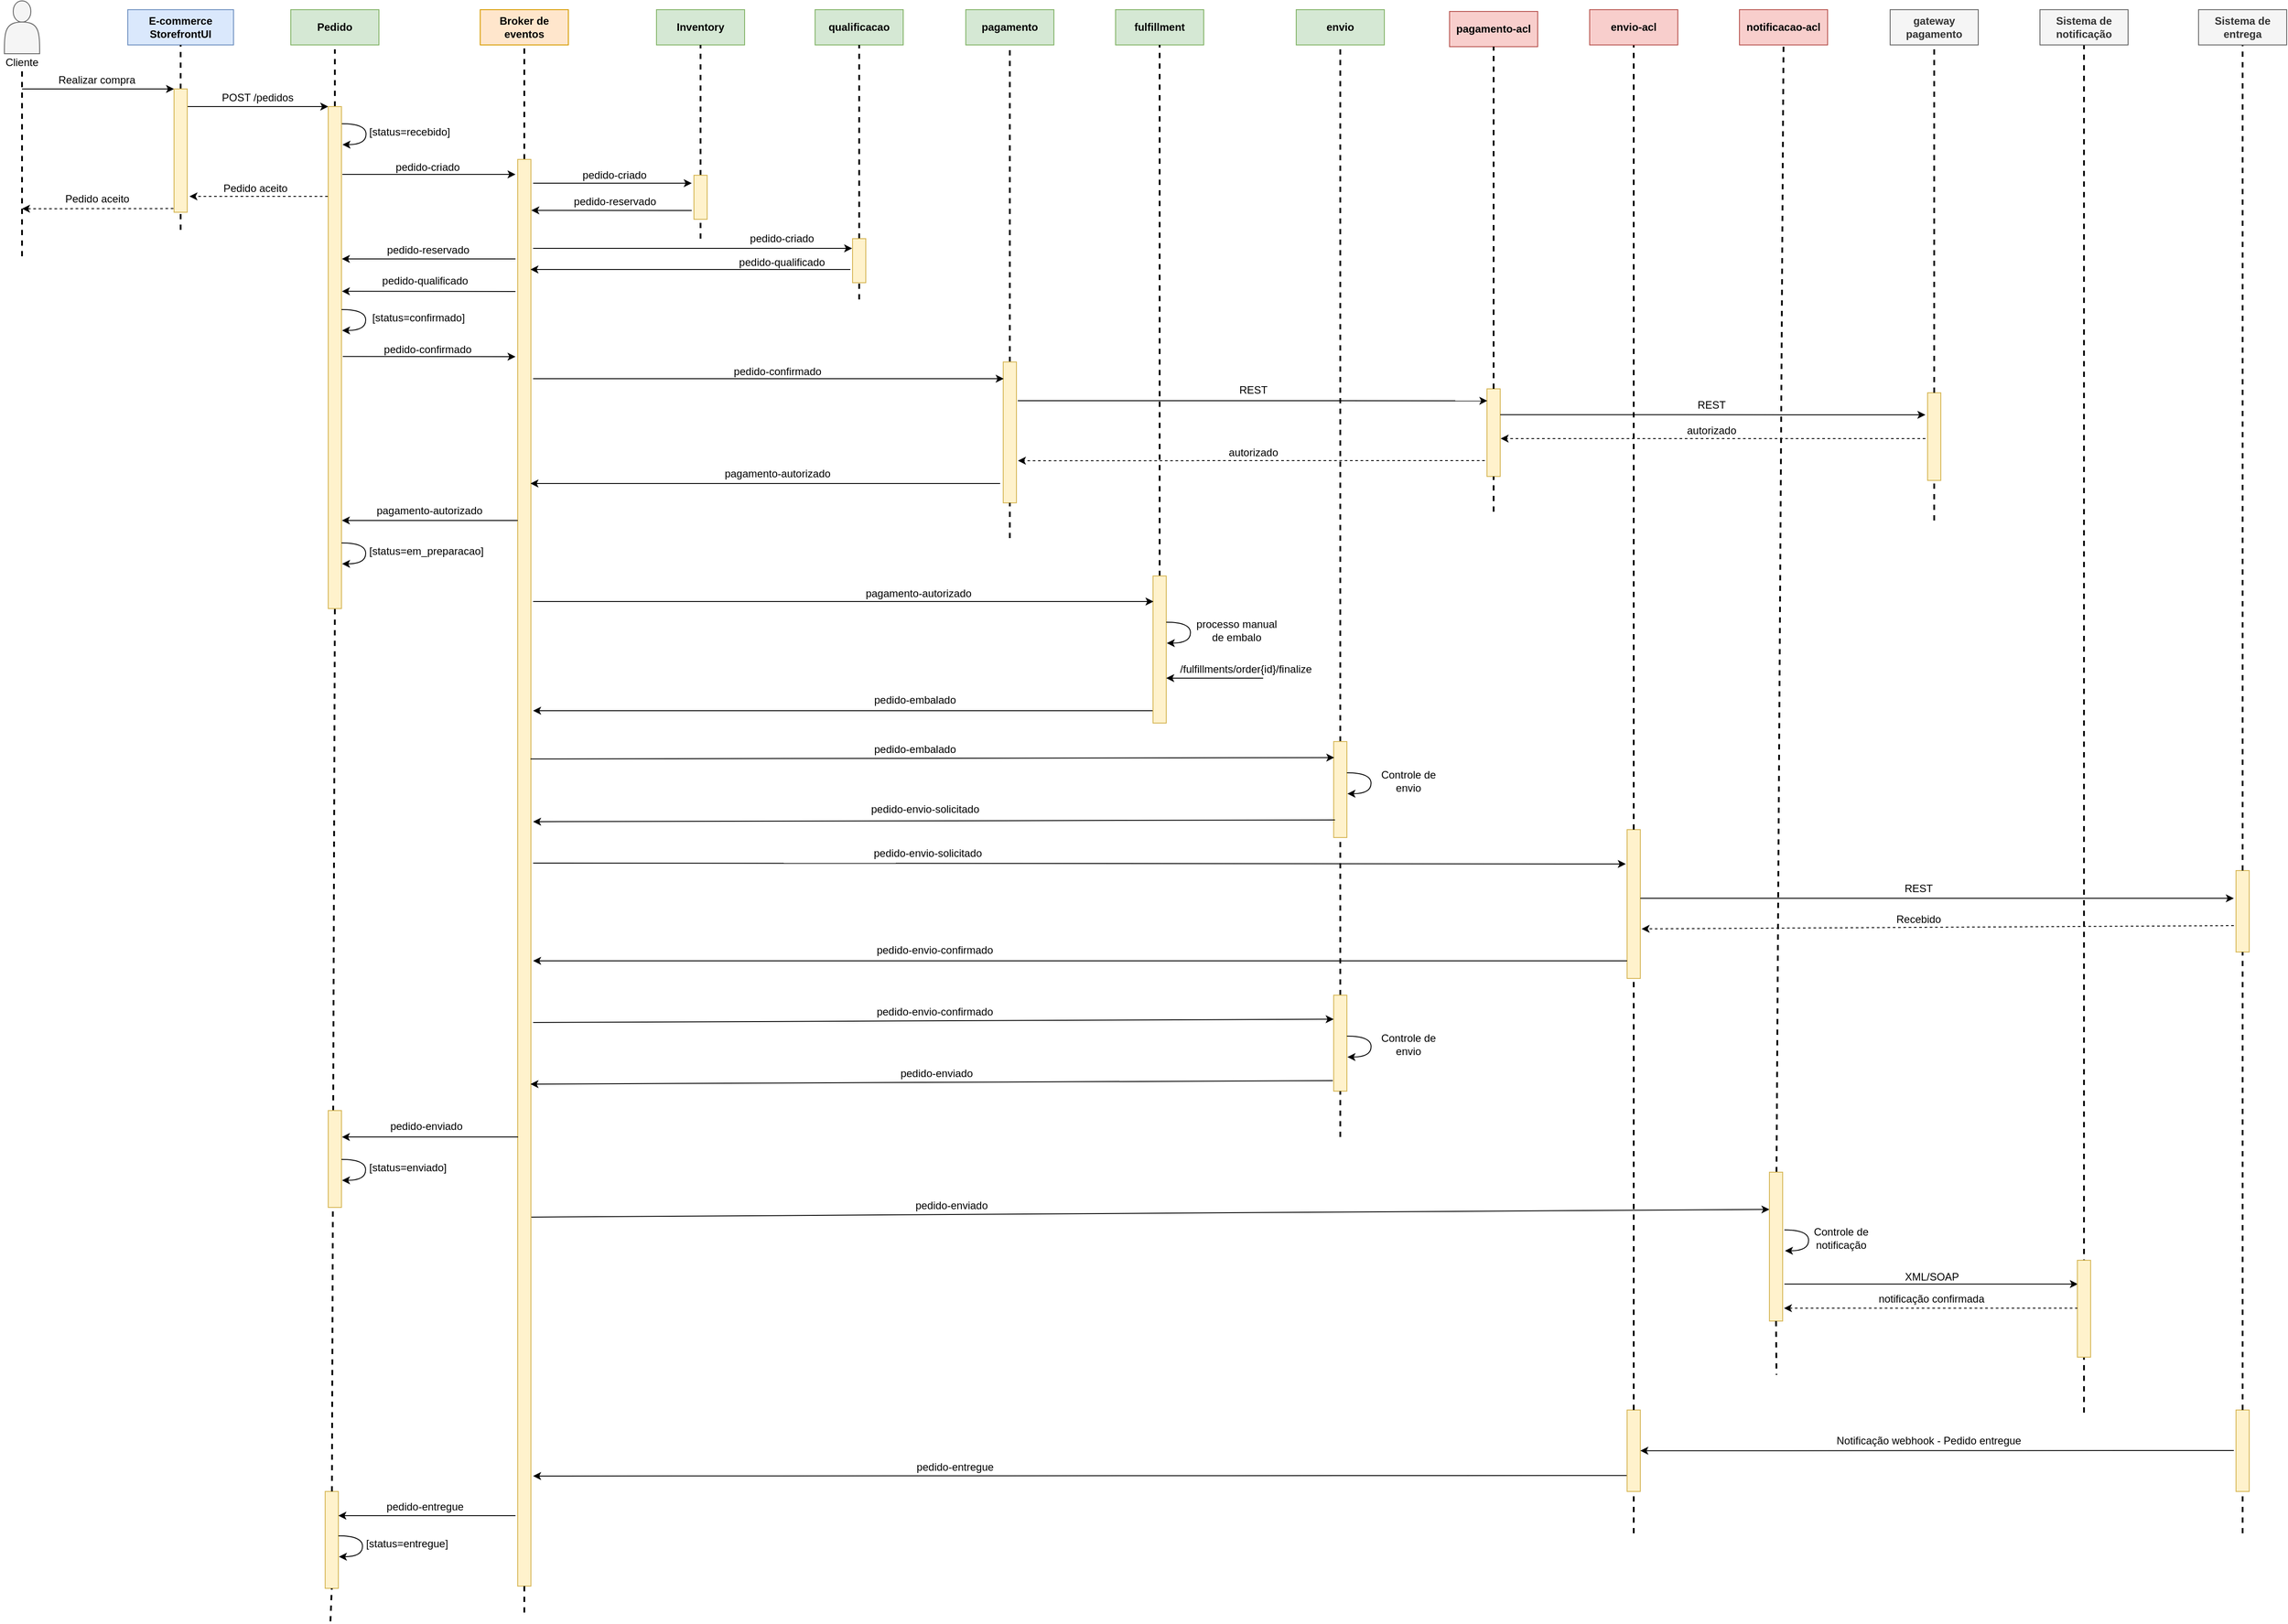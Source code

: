 <mxfile version="20.8.10" type="device"><diagram name="Página-1" id="JubvbWHoa14YFnH8RNsb"><mxGraphModel dx="1020" dy="504" grid="1" gridSize="10" guides="1" tooltips="1" connect="1" arrows="1" fold="1" page="1" pageScale="1" pageWidth="827" pageHeight="1169" math="0" shadow="0"><root><mxCell id="0"/><mxCell id="1" parent="0"/><mxCell id="LDtDY3FqWQYzymGLCy72-1" value="" style="rounded=0;whiteSpace=wrap;html=1;fillColor=#fff2cc;strokeColor=#d6b656;" vertex="1" parent="1"><mxGeometry x="2232.5" y="485" width="15" height="99.5" as="geometry"/></mxCell><mxCell id="LDtDY3FqWQYzymGLCy72-2" value="" style="rounded=0;whiteSpace=wrap;html=1;fillColor=#fff2cc;strokeColor=#d6b656;" vertex="1" parent="1"><mxGeometry x="414" y="1732.5" width="15" height="110" as="geometry"/></mxCell><mxCell id="LDtDY3FqWQYzymGLCy72-3" style="rounded=0;orthogonalLoop=1;jettySize=auto;html=1;exitX=0;exitY=0.75;exitDx=0;exitDy=0;" edge="1" parent="1"><mxGeometry relative="1" as="geometry"><mxPoint x="1891.5" y="1714.375" as="sourcePoint"/><mxPoint x="650" y="1715" as="targetPoint"/></mxGeometry></mxCell><mxCell id="LDtDY3FqWQYzymGLCy72-4" value="" style="rounded=0;whiteSpace=wrap;html=1;fillColor=#fff2cc;strokeColor=#d6b656;" vertex="1" parent="1"><mxGeometry x="1891.5" y="1640" width="15" height="92.5" as="geometry"/></mxCell><mxCell id="LDtDY3FqWQYzymGLCy72-5" value="" style="rounded=0;whiteSpace=wrap;html=1;fillColor=#fff2cc;strokeColor=#d6b656;" vertex="1" parent="1"><mxGeometry x="2582.5" y="1640" width="15" height="92.5" as="geometry"/></mxCell><mxCell id="LDtDY3FqWQYzymGLCy72-6" value="" style="rounded=0;whiteSpace=wrap;html=1;fillColor=#fff2cc;strokeColor=#d6b656;" vertex="1" parent="1"><mxGeometry x="2582.5" y="1027.5" width="15" height="92.5" as="geometry"/></mxCell><mxCell id="LDtDY3FqWQYzymGLCy72-7" value="" style="rounded=0;whiteSpace=wrap;html=1;fillColor=#fff2cc;strokeColor=#d6b656;" vertex="1" parent="1"><mxGeometry x="1891.5" y="981" width="15" height="169" as="geometry"/></mxCell><mxCell id="LDtDY3FqWQYzymGLCy72-8" value="" style="rounded=0;whiteSpace=wrap;html=1;fillColor=#fff2cc;strokeColor=#d6b656;" vertex="1" parent="1"><mxGeometry x="1732.5" y="480.5" width="15" height="99.5" as="geometry"/></mxCell><mxCell id="LDtDY3FqWQYzymGLCy72-9" value="&lt;b&gt;E-commerce &lt;br&gt;StorefrontUI&lt;/b&gt;" style="rounded=0;whiteSpace=wrap;html=1;fillColor=#dae8fc;strokeColor=#6c8ebf;" vertex="1" parent="1"><mxGeometry x="190" y="50" width="120" height="40" as="geometry"/></mxCell><mxCell id="LDtDY3FqWQYzymGLCy72-10" value="" style="shape=actor;whiteSpace=wrap;html=1;fillColor=#f5f5f5;strokeColor=#666666;fontColor=#333333;" vertex="1" parent="1"><mxGeometry x="50" y="40" width="40" height="60" as="geometry"/></mxCell><mxCell id="LDtDY3FqWQYzymGLCy72-11" value="" style="endArrow=none;dashed=1;html=1;strokeWidth=2;entryX=0.5;entryY=1;entryDx=0;entryDy=0;rounded=0;startArrow=none;" edge="1" parent="1" source="LDtDY3FqWQYzymGLCy72-88" target="LDtDY3FqWQYzymGLCy72-10"><mxGeometry width="50" height="50" relative="1" as="geometry"><mxPoint x="70" y="300" as="sourcePoint"/><mxPoint x="40" y="210" as="targetPoint"/></mxGeometry></mxCell><mxCell id="LDtDY3FqWQYzymGLCy72-12" value="" style="endArrow=none;dashed=1;html=1;strokeWidth=2;entryX=0.5;entryY=1;entryDx=0;entryDy=0;" edge="1" parent="1" source="LDtDY3FqWQYzymGLCy72-15" target="LDtDY3FqWQYzymGLCy72-9"><mxGeometry width="50" height="50" relative="1" as="geometry"><mxPoint x="249.5" y="370" as="sourcePoint"/><mxPoint x="249.5" y="100" as="targetPoint"/></mxGeometry></mxCell><mxCell id="LDtDY3FqWQYzymGLCy72-13" value="" style="endArrow=none;dashed=1;html=1;strokeWidth=2;entryX=0.5;entryY=1;entryDx=0;entryDy=0;entryPerimeter=0;" edge="1" parent="1" source="LDtDY3FqWQYzymGLCy72-19"><mxGeometry width="50" height="50" relative="1" as="geometry"><mxPoint x="425" y="370" as="sourcePoint"/><mxPoint x="425" y="95" as="targetPoint"/></mxGeometry></mxCell><mxCell id="LDtDY3FqWQYzymGLCy72-14" value="" style="endArrow=classic;html=1;entryX=0;entryY=0;entryDx=0;entryDy=0;" edge="1" parent="1" target="LDtDY3FqWQYzymGLCy72-15"><mxGeometry width="50" height="50" relative="1" as="geometry"><mxPoint x="70" y="140" as="sourcePoint"/><mxPoint x="250" y="140" as="targetPoint"/></mxGeometry></mxCell><mxCell id="LDtDY3FqWQYzymGLCy72-15" value="" style="rounded=0;whiteSpace=wrap;html=1;fillColor=#fff2cc;strokeColor=#d6b656;" vertex="1" parent="1"><mxGeometry x="242.5" y="140" width="15" height="140" as="geometry"/></mxCell><mxCell id="LDtDY3FqWQYzymGLCy72-16" value="" style="endArrow=none;dashed=1;html=1;strokeWidth=2;entryX=0.5;entryY=1;entryDx=0;entryDy=0;" edge="1" parent="1" target="LDtDY3FqWQYzymGLCy72-15"><mxGeometry width="50" height="50" relative="1" as="geometry"><mxPoint x="250" y="300" as="sourcePoint"/><mxPoint x="250" y="90" as="targetPoint"/></mxGeometry></mxCell><mxCell id="LDtDY3FqWQYzymGLCy72-17" value="POST /pedidos" style="text;html=1;strokeColor=none;fillColor=none;align=center;verticalAlign=middle;whiteSpace=wrap;rounded=0;" vertex="1" parent="1"><mxGeometry x="295" y="140" width="85" height="20" as="geometry"/></mxCell><mxCell id="LDtDY3FqWQYzymGLCy72-18" value="" style="endArrow=classic;html=1;entryX=0;entryY=0;entryDx=0;entryDy=0;" edge="1" parent="1" target="LDtDY3FqWQYzymGLCy72-19"><mxGeometry width="50" height="50" relative="1" as="geometry"><mxPoint x="258" y="160" as="sourcePoint"/><mxPoint x="400" y="160" as="targetPoint"/></mxGeometry></mxCell><mxCell id="LDtDY3FqWQYzymGLCy72-19" value="" style="rounded=0;whiteSpace=wrap;html=1;fillColor=#fff2cc;strokeColor=#d6b656;" vertex="1" parent="1"><mxGeometry x="417.5" y="160" width="15" height="570" as="geometry"/></mxCell><mxCell id="LDtDY3FqWQYzymGLCy72-20" value="Realizar compra" style="text;html=1;strokeColor=none;fillColor=none;align=center;verticalAlign=middle;whiteSpace=wrap;rounded=0;" vertex="1" parent="1"><mxGeometry x="110" y="120" width="90" height="20" as="geometry"/></mxCell><mxCell id="LDtDY3FqWQYzymGLCy72-21" value="" style="endArrow=classic;html=1;dashed=1;" edge="1" parent="1"><mxGeometry width="50" height="50" relative="1" as="geometry"><mxPoint x="417" y="262" as="sourcePoint"/><mxPoint x="260" y="262" as="targetPoint"/></mxGeometry></mxCell><mxCell id="LDtDY3FqWQYzymGLCy72-22" value="Pedido aceito" style="text;html=1;strokeColor=none;fillColor=none;align=center;verticalAlign=middle;whiteSpace=wrap;rounded=0;" vertex="1" parent="1"><mxGeometry x="295" y="243" width="80" height="20" as="geometry"/></mxCell><mxCell id="LDtDY3FqWQYzymGLCy72-23" value="&lt;b&gt;Pedido&lt;/b&gt;" style="rounded=0;whiteSpace=wrap;html=1;fillColor=#d5e8d4;strokeColor=#82b366;" vertex="1" parent="1"><mxGeometry x="375" y="50" width="100" height="40" as="geometry"/></mxCell><mxCell id="LDtDY3FqWQYzymGLCy72-24" value="&lt;b&gt;Inventory&lt;/b&gt;" style="rounded=0;whiteSpace=wrap;html=1;fillColor=#d5e8d4;strokeColor=#82b366;" vertex="1" parent="1"><mxGeometry x="790" y="50" width="100" height="40" as="geometry"/></mxCell><mxCell id="LDtDY3FqWQYzymGLCy72-25" value="" style="endArrow=none;dashed=1;html=1;strokeWidth=2;entryX=0.5;entryY=1;entryDx=0;entryDy=0;rounded=0;" edge="1" parent="1" source="LDtDY3FqWQYzymGLCy72-26" target="LDtDY3FqWQYzymGLCy72-24"><mxGeometry width="50" height="50" relative="1" as="geometry"><mxPoint x="840" y="310" as="sourcePoint"/><mxPoint x="665" y="220" as="targetPoint"/></mxGeometry></mxCell><mxCell id="LDtDY3FqWQYzymGLCy72-26" value="" style="rounded=0;whiteSpace=wrap;html=1;fillColor=#fff2cc;strokeColor=#d6b656;" vertex="1" parent="1"><mxGeometry x="832.5" y="238" width="15" height="50" as="geometry"/></mxCell><mxCell id="LDtDY3FqWQYzymGLCy72-27" value="" style="endArrow=none;dashed=1;html=1;strokeWidth=2;entryX=0.5;entryY=1;entryDx=0;entryDy=0;rounded=0;" edge="1" parent="1" target="LDtDY3FqWQYzymGLCy72-26"><mxGeometry width="50" height="50" relative="1" as="geometry"><mxPoint x="840" y="310" as="sourcePoint"/><mxPoint x="840" y="90" as="targetPoint"/></mxGeometry></mxCell><mxCell id="LDtDY3FqWQYzymGLCy72-28" value="&lt;b&gt;qualificacao&lt;/b&gt;" style="rounded=0;whiteSpace=wrap;html=1;fillColor=#d5e8d4;strokeColor=#82b366;" vertex="1" parent="1"><mxGeometry x="970" y="50" width="100" height="40" as="geometry"/></mxCell><mxCell id="LDtDY3FqWQYzymGLCy72-29" value="" style="endArrow=none;dashed=1;html=1;strokeWidth=2;entryX=0.5;entryY=1;entryDx=0;entryDy=0;rounded=0;" edge="1" parent="1" source="LDtDY3FqWQYzymGLCy72-30" target="LDtDY3FqWQYzymGLCy72-28"><mxGeometry width="50" height="50" relative="1" as="geometry"><mxPoint x="1020" y="310" as="sourcePoint"/><mxPoint x="845" y="220" as="targetPoint"/></mxGeometry></mxCell><mxCell id="LDtDY3FqWQYzymGLCy72-30" value="" style="rounded=0;whiteSpace=wrap;html=1;fillColor=#fff2cc;strokeColor=#d6b656;" vertex="1" parent="1"><mxGeometry x="1012.5" y="310" width="15" height="50" as="geometry"/></mxCell><mxCell id="LDtDY3FqWQYzymGLCy72-31" value="" style="endArrow=none;dashed=1;html=1;strokeWidth=2;entryX=0.5;entryY=1;entryDx=0;entryDy=0;rounded=0;" edge="1" parent="1"><mxGeometry width="50" height="50" relative="1" as="geometry"><mxPoint x="1020" y="379" as="sourcePoint"/><mxPoint x="1020" y="359" as="targetPoint"/></mxGeometry></mxCell><mxCell id="LDtDY3FqWQYzymGLCy72-32" value="&lt;b&gt;pagamento&lt;/b&gt;" style="rounded=0;whiteSpace=wrap;html=1;fillColor=#d5e8d4;strokeColor=#82b366;" vertex="1" parent="1"><mxGeometry x="1141" y="50" width="100" height="40" as="geometry"/></mxCell><mxCell id="LDtDY3FqWQYzymGLCy72-33" value="" style="endArrow=none;dashed=1;html=1;strokeWidth=2;entryX=0.5;entryY=1;entryDx=0;entryDy=0;rounded=0;" edge="1" parent="1" source="LDtDY3FqWQYzymGLCy72-34" target="LDtDY3FqWQYzymGLCy72-32"><mxGeometry width="50" height="50" relative="1" as="geometry"><mxPoint x="1191" y="310" as="sourcePoint"/><mxPoint x="1016" y="220" as="targetPoint"/></mxGeometry></mxCell><mxCell id="LDtDY3FqWQYzymGLCy72-34" value="" style="rounded=0;whiteSpace=wrap;html=1;fillColor=#fff2cc;strokeColor=#d6b656;" vertex="1" parent="1"><mxGeometry x="1183.5" y="450" width="15" height="160" as="geometry"/></mxCell><mxCell id="LDtDY3FqWQYzymGLCy72-35" value="" style="endArrow=none;dashed=1;html=1;strokeWidth=2;entryX=0.5;entryY=1;entryDx=0;entryDy=0;rounded=0;" edge="1" parent="1" target="LDtDY3FqWQYzymGLCy72-34"><mxGeometry width="50" height="50" relative="1" as="geometry"><mxPoint x="1191" y="650" as="sourcePoint"/><mxPoint x="1191" y="110" as="targetPoint"/></mxGeometry></mxCell><mxCell id="LDtDY3FqWQYzymGLCy72-36" value="&lt;b&gt;fulfillment&lt;/b&gt;" style="rounded=0;whiteSpace=wrap;html=1;fillColor=#d5e8d4;strokeColor=#82b366;" vertex="1" parent="1"><mxGeometry x="1311" y="50" width="100" height="40" as="geometry"/></mxCell><mxCell id="LDtDY3FqWQYzymGLCy72-37" value="" style="endArrow=none;dashed=1;html=1;strokeWidth=2;entryX=0.5;entryY=1;entryDx=0;entryDy=0;rounded=0;" edge="1" parent="1" source="LDtDY3FqWQYzymGLCy72-38" target="LDtDY3FqWQYzymGLCy72-36"><mxGeometry width="50" height="50" relative="1" as="geometry"><mxPoint x="1361" y="310" as="sourcePoint"/><mxPoint x="1186" y="220" as="targetPoint"/></mxGeometry></mxCell><mxCell id="LDtDY3FqWQYzymGLCy72-38" value="" style="rounded=0;whiteSpace=wrap;html=1;fillColor=#fff2cc;strokeColor=#d6b656;" vertex="1" parent="1"><mxGeometry x="1353.5" y="693" width="15" height="167" as="geometry"/></mxCell><mxCell id="LDtDY3FqWQYzymGLCy72-39" value="&lt;b&gt;envio&lt;/b&gt;" style="rounded=0;whiteSpace=wrap;html=1;fillColor=#d5e8d4;strokeColor=#82b366;" vertex="1" parent="1"><mxGeometry x="1516" y="50" width="100" height="40" as="geometry"/></mxCell><mxCell id="LDtDY3FqWQYzymGLCy72-40" value="" style="endArrow=none;dashed=1;html=1;strokeWidth=2;entryX=0.5;entryY=1;entryDx=0;entryDy=0;rounded=0;" edge="1" parent="1" source="LDtDY3FqWQYzymGLCy72-41" target="LDtDY3FqWQYzymGLCy72-39"><mxGeometry width="50" height="50" relative="1" as="geometry"><mxPoint x="1561" y="310" as="sourcePoint"/><mxPoint x="1386" y="220" as="targetPoint"/></mxGeometry></mxCell><mxCell id="LDtDY3FqWQYzymGLCy72-41" value="" style="rounded=0;whiteSpace=wrap;html=1;fillColor=#fff2cc;strokeColor=#d6b656;" vertex="1" parent="1"><mxGeometry x="1558.5" y="881" width="15" height="109" as="geometry"/></mxCell><mxCell id="LDtDY3FqWQYzymGLCy72-42" value="" style="endArrow=none;dashed=1;html=1;strokeWidth=2;entryX=0.5;entryY=1;entryDx=0;entryDy=0;rounded=0;startArrow=none;" edge="1" parent="1" source="LDtDY3FqWQYzymGLCy72-126" target="LDtDY3FqWQYzymGLCy72-41"><mxGeometry width="50" height="50" relative="1" as="geometry"><mxPoint x="1566" y="1230" as="sourcePoint"/><mxPoint x="1566" y="1042" as="targetPoint"/></mxGeometry></mxCell><mxCell id="LDtDY3FqWQYzymGLCy72-43" value="&lt;b&gt;Broker de eventos&lt;/b&gt;" style="rounded=0;whiteSpace=wrap;html=1;fillColor=#ffe6cc;strokeColor=#d79b00;" vertex="1" parent="1"><mxGeometry x="590" y="50" width="100" height="40" as="geometry"/></mxCell><mxCell id="LDtDY3FqWQYzymGLCy72-44" value="" style="endArrow=none;dashed=1;html=1;strokeWidth=2;entryX=0.5;entryY=1;entryDx=0;entryDy=0;rounded=0;" edge="1" parent="1" source="LDtDY3FqWQYzymGLCy72-45" target="LDtDY3FqWQYzymGLCy72-43"><mxGeometry width="50" height="50" relative="1" as="geometry"><mxPoint x="640" y="310" as="sourcePoint"/><mxPoint x="465" y="220" as="targetPoint"/></mxGeometry></mxCell><mxCell id="LDtDY3FqWQYzymGLCy72-45" value="" style="rounded=0;whiteSpace=wrap;html=1;fillColor=#fff2cc;strokeColor=#d6b656;" vertex="1" parent="1"><mxGeometry x="632.5" y="220" width="15" height="1620" as="geometry"/></mxCell><mxCell id="LDtDY3FqWQYzymGLCy72-46" value="" style="endArrow=classic;html=1;dashed=1;exitX=-0.048;exitY=0.97;exitDx=0;exitDy=0;exitPerimeter=0;" edge="1" parent="1" source="LDtDY3FqWQYzymGLCy72-15"><mxGeometry width="50" height="50" relative="1" as="geometry"><mxPoint x="242.215" y="269.56" as="sourcePoint"/><mxPoint x="70" y="276" as="targetPoint"/></mxGeometry></mxCell><mxCell id="LDtDY3FqWQYzymGLCy72-47" value="Pedido aceito" style="text;html=1;strokeColor=none;fillColor=none;align=center;verticalAlign=middle;whiteSpace=wrap;rounded=0;" vertex="1" parent="1"><mxGeometry x="113.75" y="260" width="82.5" height="10" as="geometry"/></mxCell><mxCell id="LDtDY3FqWQYzymGLCy72-48" value="pedido-criado" style="text;html=1;strokeColor=none;fillColor=none;align=center;verticalAlign=middle;whiteSpace=wrap;rounded=0;" vertex="1" parent="1"><mxGeometry x="478" y="223" width="105" height="12" as="geometry"/></mxCell><mxCell id="LDtDY3FqWQYzymGLCy72-49" value="" style="endArrow=classic;html=1;rounded=0;exitX=1.067;exitY=0.135;exitDx=0;exitDy=0;exitPerimeter=0;" edge="1" parent="1" source="LDtDY3FqWQYzymGLCy72-19"><mxGeometry width="50" height="50" relative="1" as="geometry"><mxPoint x="490" y="280" as="sourcePoint"/><mxPoint x="630" y="237" as="targetPoint"/></mxGeometry></mxCell><mxCell id="LDtDY3FqWQYzymGLCy72-50" value="" style="endArrow=classic;html=1;rounded=0;" edge="1" parent="1"><mxGeometry width="50" height="50" relative="1" as="geometry"><mxPoint x="650" y="247" as="sourcePoint"/><mxPoint x="830" y="247" as="targetPoint"/></mxGeometry></mxCell><mxCell id="LDtDY3FqWQYzymGLCy72-51" value="pedido-criado" style="text;html=1;strokeColor=none;fillColor=none;align=center;verticalAlign=middle;whiteSpace=wrap;rounded=0;" vertex="1" parent="1"><mxGeometry x="700" y="230" width="85" height="15" as="geometry"/></mxCell><mxCell id="LDtDY3FqWQYzymGLCy72-52" value="" style="endArrow=classic;html=1;rounded=0;entryX=1.031;entryY=0.034;entryDx=0;entryDy=0;entryPerimeter=0;" edge="1" parent="1"><mxGeometry width="50" height="50" relative="1" as="geometry"><mxPoint x="830" y="278" as="sourcePoint"/><mxPoint x="647.965" y="277.88" as="targetPoint"/></mxGeometry></mxCell><mxCell id="LDtDY3FqWQYzymGLCy72-53" value="pedido-reservado" style="text;html=1;strokeColor=none;fillColor=none;align=center;verticalAlign=middle;whiteSpace=wrap;rounded=0;" vertex="1" parent="1"><mxGeometry x="682.5" y="260" width="120" height="15" as="geometry"/></mxCell><mxCell id="LDtDY3FqWQYzymGLCy72-54" value="" style="endArrow=classic;html=1;rounded=0;" edge="1" parent="1"><mxGeometry width="50" height="50" relative="1" as="geometry"><mxPoint x="650" y="321" as="sourcePoint"/><mxPoint x="1012" y="321" as="targetPoint"/></mxGeometry></mxCell><mxCell id="LDtDY3FqWQYzymGLCy72-55" value="pedido-criado" style="text;html=1;strokeColor=none;fillColor=none;align=center;verticalAlign=middle;whiteSpace=wrap;rounded=0;" vertex="1" parent="1"><mxGeometry x="890" y="302" width="85" height="15" as="geometry"/></mxCell><mxCell id="LDtDY3FqWQYzymGLCy72-56" value="" style="endArrow=classic;html=1;rounded=0;" edge="1" parent="1"><mxGeometry width="50" height="50" relative="1" as="geometry"><mxPoint x="1010" y="345" as="sourcePoint"/><mxPoint x="647" y="345" as="targetPoint"/></mxGeometry></mxCell><mxCell id="LDtDY3FqWQYzymGLCy72-57" value="pedido-qualificado" style="text;html=1;strokeColor=none;fillColor=none;align=center;verticalAlign=middle;whiteSpace=wrap;rounded=0;" vertex="1" parent="1"><mxGeometry x="880" y="329.5" width="105" height="15" as="geometry"/></mxCell><mxCell id="LDtDY3FqWQYzymGLCy72-58" value="" style="endArrow=classic;html=1;rounded=0;edgeStyle=orthogonalEdgeStyle;curved=1;exitX=1.005;exitY=0.026;exitDx=0;exitDy=0;exitPerimeter=0;entryX=1.048;entryY=0.056;entryDx=0;entryDy=0;entryPerimeter=0;" edge="1" parent="1"><mxGeometry width="50" height="50" relative="1" as="geometry"><mxPoint x="432.575" y="390.54" as="sourcePoint"/><mxPoint x="433.22" y="414.24" as="targetPoint"/><Array as="points"><mxPoint x="460" y="391"/><mxPoint x="460" y="414"/></Array></mxGeometry></mxCell><mxCell id="LDtDY3FqWQYzymGLCy72-59" value="[status=confirmado]" style="text;html=1;strokeColor=none;fillColor=none;align=center;verticalAlign=middle;whiteSpace=wrap;rounded=0;" vertex="1" parent="1"><mxGeometry x="460" y="390" width="120" height="20" as="geometry"/></mxCell><mxCell id="LDtDY3FqWQYzymGLCy72-60" value="" style="endArrow=classic;html=1;rounded=0;exitX=1.1;exitY=0.406;exitDx=0;exitDy=0;exitPerimeter=0;" edge="1" parent="1"><mxGeometry width="50" height="50" relative="1" as="geometry"><mxPoint x="434" y="443.78" as="sourcePoint"/><mxPoint x="630" y="444" as="targetPoint"/></mxGeometry></mxCell><mxCell id="LDtDY3FqWQYzymGLCy72-61" value="pedido-confirmado" style="text;html=1;strokeColor=none;fillColor=none;align=center;verticalAlign=middle;whiteSpace=wrap;rounded=0;" vertex="1" parent="1"><mxGeometry x="478" y="428" width="105" height="15" as="geometry"/></mxCell><mxCell id="LDtDY3FqWQYzymGLCy72-62" value="" style="endArrow=classic;html=1;rounded=0;" edge="1" parent="1"><mxGeometry width="50" height="50" relative="1" as="geometry"><mxPoint x="650" y="469" as="sourcePoint"/><mxPoint x="1184" y="469" as="targetPoint"/></mxGeometry></mxCell><mxCell id="LDtDY3FqWQYzymGLCy72-63" value="pedido-confirmado" style="text;html=1;strokeColor=none;fillColor=none;align=center;verticalAlign=middle;whiteSpace=wrap;rounded=0;" vertex="1" parent="1"><mxGeometry x="875" y="453" width="105" height="15" as="geometry"/></mxCell><mxCell id="LDtDY3FqWQYzymGLCy72-64" value="" style="endArrow=classic;html=1;rounded=0;startArrow=none;" edge="1" parent="1"><mxGeometry width="50" height="50" relative="1" as="geometry"><mxPoint x="1180" y="588" as="sourcePoint"/><mxPoint x="647" y="588" as="targetPoint"/><Array as="points"/></mxGeometry></mxCell><mxCell id="LDtDY3FqWQYzymGLCy72-65" value="" style="endArrow=classic;html=1;rounded=0;" edge="1" parent="1"><mxGeometry width="50" height="50" relative="1" as="geometry"><mxPoint x="650" y="722" as="sourcePoint"/><mxPoint x="1354" y="722" as="targetPoint"/></mxGeometry></mxCell><mxCell id="LDtDY3FqWQYzymGLCy72-66" value="pagamento-autorizado" style="text;html=1;strokeColor=none;fillColor=none;align=center;verticalAlign=middle;whiteSpace=wrap;rounded=0;" vertex="1" parent="1"><mxGeometry x="1020" y="705" width="135" height="15" as="geometry"/></mxCell><mxCell id="LDtDY3FqWQYzymGLCy72-67" value="" style="endArrow=classic;html=1;rounded=0;" edge="1" parent="1"><mxGeometry width="50" height="50" relative="1" as="geometry"><mxPoint x="1353" y="846" as="sourcePoint"/><mxPoint x="650" y="846" as="targetPoint"/></mxGeometry></mxCell><mxCell id="LDtDY3FqWQYzymGLCy72-68" value="pedido-embalado" style="text;html=1;strokeColor=none;fillColor=none;align=center;verticalAlign=middle;whiteSpace=wrap;rounded=0;" vertex="1" parent="1"><mxGeometry x="1030.5" y="826" width="105" height="15" as="geometry"/></mxCell><mxCell id="LDtDY3FqWQYzymGLCy72-69" value="" style="endArrow=classic;html=1;rounded=0;exitX=1.1;exitY=0.716;exitDx=0;exitDy=0;exitPerimeter=0;entryX=0.046;entryY=0.16;entryDx=0;entryDy=0;entryPerimeter=0;" edge="1" parent="1"><mxGeometry width="50" height="50" relative="1" as="geometry"><mxPoint x="647" y="900.8" as="sourcePoint"/><mxPoint x="1559.19" y="899.2" as="targetPoint"/></mxGeometry></mxCell><mxCell id="LDtDY3FqWQYzymGLCy72-70" value="pedido-embalado" style="text;html=1;strokeColor=none;fillColor=none;align=center;verticalAlign=middle;whiteSpace=wrap;rounded=0;" vertex="1" parent="1"><mxGeometry x="1030.5" y="882" width="105" height="15" as="geometry"/></mxCell><mxCell id="LDtDY3FqWQYzymGLCy72-71" value="" style="endArrow=classic;html=1;rounded=0;" edge="1" parent="1"><mxGeometry width="50" height="50" relative="1" as="geometry"><mxPoint x="1560" y="970" as="sourcePoint"/><mxPoint x="650" y="972" as="targetPoint"/></mxGeometry></mxCell><mxCell id="LDtDY3FqWQYzymGLCy72-72" value="pedido-envio-solicitado" style="text;html=1;strokeColor=none;fillColor=none;align=center;verticalAlign=middle;whiteSpace=wrap;rounded=0;" vertex="1" parent="1"><mxGeometry x="1027.5" y="950" width="134" height="15" as="geometry"/></mxCell><mxCell id="LDtDY3FqWQYzymGLCy72-73" value="pedido-entregue" style="text;html=1;strokeColor=none;fillColor=none;align=center;verticalAlign=middle;whiteSpace=wrap;rounded=0;" vertex="1" parent="1"><mxGeometry x="475" y="1742" width="105" height="15" as="geometry"/></mxCell><mxCell id="LDtDY3FqWQYzymGLCy72-74" value="" style="endArrow=classic;html=1;rounded=0;curved=1;entryX=1;entryY=0.25;entryDx=0;entryDy=0;" edge="1" parent="1" target="LDtDY3FqWQYzymGLCy72-2"><mxGeometry width="50" height="50" relative="1" as="geometry"><mxPoint x="630" y="1760" as="sourcePoint"/><mxPoint x="417.5" y="1955.99" as="targetPoint"/></mxGeometry></mxCell><mxCell id="LDtDY3FqWQYzymGLCy72-75" value="" style="endArrow=classic;html=1;rounded=0;" edge="1" parent="1"><mxGeometry width="50" height="50" relative="1" as="geometry"><mxPoint x="630" y="333" as="sourcePoint"/><mxPoint x="433" y="333" as="targetPoint"/></mxGeometry></mxCell><mxCell id="LDtDY3FqWQYzymGLCy72-76" value="pedido-reservado" style="text;html=1;strokeColor=none;fillColor=none;align=center;verticalAlign=middle;whiteSpace=wrap;rounded=0;" vertex="1" parent="1"><mxGeometry x="470.5" y="315" width="120" height="15" as="geometry"/></mxCell><mxCell id="LDtDY3FqWQYzymGLCy72-77" value="" style="endArrow=classic;html=1;rounded=0;entryX=1.233;entryY=0.333;entryDx=0;entryDy=0;entryPerimeter=0;" edge="1" parent="1"><mxGeometry width="50" height="50" relative="1" as="geometry"><mxPoint x="630" y="370" as="sourcePoint"/><mxPoint x="432.995" y="369.79" as="targetPoint"/></mxGeometry></mxCell><mxCell id="LDtDY3FqWQYzymGLCy72-78" value="pedido-qualificado" style="text;html=1;strokeColor=none;fillColor=none;align=center;verticalAlign=middle;whiteSpace=wrap;rounded=0;" vertex="1" parent="1"><mxGeometry x="475" y="350" width="105" height="15" as="geometry"/></mxCell><mxCell id="LDtDY3FqWQYzymGLCy72-79" value="" style="endArrow=classic;html=1;rounded=0;edgeStyle=orthogonalEdgeStyle;curved=1;exitX=1.005;exitY=0.026;exitDx=0;exitDy=0;exitPerimeter=0;entryX=1.048;entryY=0.056;entryDx=0;entryDy=0;entryPerimeter=0;" edge="1" parent="1"><mxGeometry width="50" height="50" relative="1" as="geometry"><mxPoint x="1573.495" y="916.54" as="sourcePoint"/><mxPoint x="1574.14" y="940.24" as="targetPoint"/><Array as="points"><mxPoint x="1600.92" y="917"/><mxPoint x="1600.92" y="940"/></Array></mxGeometry></mxCell><mxCell id="LDtDY3FqWQYzymGLCy72-80" value="Controle de envio" style="text;html=1;strokeColor=none;fillColor=none;align=center;verticalAlign=middle;whiteSpace=wrap;rounded=0;" vertex="1" parent="1"><mxGeometry x="1606" y="911" width="74.92" height="30" as="geometry"/></mxCell><mxCell id="LDtDY3FqWQYzymGLCy72-81" value="" style="endArrow=classic;html=1;rounded=0;edgeStyle=orthogonalEdgeStyle;curved=1;exitX=1.005;exitY=0.026;exitDx=0;exitDy=0;exitPerimeter=0;entryX=1.048;entryY=0.056;entryDx=0;entryDy=0;entryPerimeter=0;" edge="1" parent="1"><mxGeometry width="50" height="50" relative="1" as="geometry"><mxPoint x="1368.505" y="745.54" as="sourcePoint"/><mxPoint x="1369.15" y="769.24" as="targetPoint"/><Array as="points"><mxPoint x="1395.93" y="746"/><mxPoint x="1395.93" y="769"/></Array></mxGeometry></mxCell><mxCell id="LDtDY3FqWQYzymGLCy72-82" value="processo manual de embalo" style="text;html=1;strokeColor=none;fillColor=none;align=center;verticalAlign=middle;whiteSpace=wrap;rounded=0;" vertex="1" parent="1"><mxGeometry x="1395.93" y="745" width="105.07" height="20" as="geometry"/></mxCell><mxCell id="LDtDY3FqWQYzymGLCy72-83" value="" style="endArrow=classic;html=1;rounded=0;exitX=0;exitY=0.5;exitDx=0;exitDy=0;" edge="1" parent="1"><mxGeometry width="50" height="50" relative="1" as="geometry"><mxPoint x="632.5" y="630" as="sourcePoint"/><mxPoint x="433" y="630" as="targetPoint"/></mxGeometry></mxCell><mxCell id="LDtDY3FqWQYzymGLCy72-84" value="pagamento-autorizado" style="text;html=1;strokeColor=none;fillColor=none;align=center;verticalAlign=middle;whiteSpace=wrap;rounded=0;" vertex="1" parent="1"><mxGeometry x="465" y="611" width="135" height="15" as="geometry"/></mxCell><mxCell id="LDtDY3FqWQYzymGLCy72-85" value="" style="endArrow=classic;html=1;rounded=0;edgeStyle=orthogonalEdgeStyle;curved=1;exitX=1.005;exitY=0.026;exitDx=0;exitDy=0;exitPerimeter=0;entryX=1.048;entryY=0.056;entryDx=0;entryDy=0;entryPerimeter=0;" edge="1" parent="1"><mxGeometry width="50" height="50" relative="1" as="geometry"><mxPoint x="432.575" y="655.54" as="sourcePoint"/><mxPoint x="433.22" y="679.24" as="targetPoint"/><Array as="points"><mxPoint x="460" y="656"/><mxPoint x="460" y="679"/></Array></mxGeometry></mxCell><mxCell id="LDtDY3FqWQYzymGLCy72-86" value="[status=em_preparacao]" style="text;html=1;strokeColor=none;fillColor=none;align=center;verticalAlign=middle;whiteSpace=wrap;rounded=0;" vertex="1" parent="1"><mxGeometry x="468.5" y="655" width="120" height="20" as="geometry"/></mxCell><mxCell id="LDtDY3FqWQYzymGLCy72-87" value="" style="endArrow=none;dashed=1;html=1;strokeWidth=2;entryX=0.5;entryY=1;entryDx=0;entryDy=0;rounded=0;" edge="1" parent="1" target="LDtDY3FqWQYzymGLCy72-88"><mxGeometry width="50" height="50" relative="1" as="geometry"><mxPoint x="70" y="330" as="sourcePoint"/><mxPoint x="70" y="100" as="targetPoint"/></mxGeometry></mxCell><mxCell id="LDtDY3FqWQYzymGLCy72-88" value="Cliente" style="text;html=1;strokeColor=none;fillColor=none;align=center;verticalAlign=middle;whiteSpace=wrap;rounded=0;" vertex="1" parent="1"><mxGeometry x="45" y="100" width="50" height="20" as="geometry"/></mxCell><mxCell id="LDtDY3FqWQYzymGLCy72-89" value="/fulfillments/order{id}/finalize" style="text;html=1;strokeColor=none;fillColor=none;align=center;verticalAlign=middle;whiteSpace=wrap;rounded=0;" vertex="1" parent="1"><mxGeometry x="1385" y="789" width="147.5" height="20" as="geometry"/></mxCell><mxCell id="LDtDY3FqWQYzymGLCy72-90" value="" style="endArrow=classic;html=1;rounded=0;" edge="1" parent="1"><mxGeometry width="50" height="50" relative="1" as="geometry"><mxPoint x="1478.5" y="809" as="sourcePoint"/><mxPoint x="1368.5" y="809" as="targetPoint"/></mxGeometry></mxCell><mxCell id="LDtDY3FqWQYzymGLCy72-91" value="&lt;b&gt;envio-acl&lt;/b&gt;" style="rounded=0;whiteSpace=wrap;html=1;fillColor=#f8cecc;strokeColor=#b85450;" vertex="1" parent="1"><mxGeometry x="1849" y="50" width="100" height="40" as="geometry"/></mxCell><mxCell id="LDtDY3FqWQYzymGLCy72-92" value="" style="endArrow=none;dashed=1;html=1;strokeWidth=2;entryX=0.5;entryY=1;entryDx=0;entryDy=0;rounded=0;startArrow=none;" edge="1" parent="1" source="LDtDY3FqWQYzymGLCy72-7" target="LDtDY3FqWQYzymGLCy72-91"><mxGeometry width="50" height="50" relative="1" as="geometry"><mxPoint x="1899" y="1170" as="sourcePoint"/><mxPoint x="1719" y="220" as="targetPoint"/></mxGeometry></mxCell><mxCell id="LDtDY3FqWQYzymGLCy72-93" value="&lt;b&gt;notificacao-acl&lt;/b&gt;" style="rounded=0;whiteSpace=wrap;html=1;fillColor=#f8cecc;strokeColor=#b85450;" vertex="1" parent="1"><mxGeometry x="2019" y="50" width="100" height="40" as="geometry"/></mxCell><mxCell id="LDtDY3FqWQYzymGLCy72-94" value="" style="endArrow=none;dashed=1;html=1;strokeWidth=2;entryX=0.5;entryY=1;entryDx=0;entryDy=0;rounded=0;startArrow=none;" edge="1" parent="1" source="LDtDY3FqWQYzymGLCy72-143" target="LDtDY3FqWQYzymGLCy72-93"><mxGeometry width="50" height="50" relative="1" as="geometry"><mxPoint x="2060" y="1526.667" as="sourcePoint"/><mxPoint x="1889" y="220" as="targetPoint"/></mxGeometry></mxCell><mxCell id="LDtDY3FqWQYzymGLCy72-95" value="&lt;b&gt;pagamento-acl&lt;/b&gt;" style="rounded=0;whiteSpace=wrap;html=1;fillColor=#f8cecc;strokeColor=#b85450;" vertex="1" parent="1"><mxGeometry x="1690" y="52" width="100" height="40" as="geometry"/></mxCell><mxCell id="LDtDY3FqWQYzymGLCy72-96" value="" style="endArrow=none;dashed=1;html=1;strokeWidth=2;entryX=0.5;entryY=1;entryDx=0;entryDy=0;rounded=0;startArrow=none;" edge="1" parent="1" source="LDtDY3FqWQYzymGLCy72-8" target="LDtDY3FqWQYzymGLCy72-95"><mxGeometry width="50" height="50" relative="1" as="geometry"><mxPoint x="1740" y="748" as="sourcePoint"/><mxPoint x="1560" y="222" as="targetPoint"/></mxGeometry></mxCell><mxCell id="LDtDY3FqWQYzymGLCy72-97" value="&lt;b&gt;envio-acl&lt;/b&gt;" style="rounded=0;whiteSpace=wrap;html=1;fillColor=#f8cecc;strokeColor=#b85450;" vertex="1" parent="1"><mxGeometry x="1849" y="50" width="100" height="40" as="geometry"/></mxCell><mxCell id="LDtDY3FqWQYzymGLCy72-98" value="&lt;b&gt;notificacao-acl&lt;/b&gt;" style="rounded=0;whiteSpace=wrap;html=1;fillColor=#f8cecc;strokeColor=#b85450;" vertex="1" parent="1"><mxGeometry x="2019" y="50" width="100" height="40" as="geometry"/></mxCell><mxCell id="LDtDY3FqWQYzymGLCy72-99" value="&lt;b&gt;gateway pagamento&lt;/b&gt;" style="rounded=0;whiteSpace=wrap;html=1;fillColor=#f5f5f5;strokeColor=#666666;fontColor=#333333;" vertex="1" parent="1"><mxGeometry x="2190" y="50" width="100" height="40" as="geometry"/></mxCell><mxCell id="LDtDY3FqWQYzymGLCy72-100" value="" style="endArrow=none;dashed=1;html=1;strokeWidth=2;entryX=0.5;entryY=1;entryDx=0;entryDy=0;rounded=0;startArrow=none;" edge="1" parent="1" source="LDtDY3FqWQYzymGLCy72-1" target="LDtDY3FqWQYzymGLCy72-99"><mxGeometry width="50" height="50" relative="1" as="geometry"><mxPoint x="2240" y="746" as="sourcePoint"/><mxPoint x="2060" y="220" as="targetPoint"/></mxGeometry></mxCell><mxCell id="LDtDY3FqWQYzymGLCy72-101" value="&lt;b&gt;gateway pagamento&lt;/b&gt;" style="rounded=0;whiteSpace=wrap;html=1;fillColor=#f5f5f5;strokeColor=#666666;fontColor=#333333;" vertex="1" parent="1"><mxGeometry x="2190" y="50" width="100" height="40" as="geometry"/></mxCell><mxCell id="LDtDY3FqWQYzymGLCy72-102" value="" style="endArrow=none;dashed=1;html=1;strokeWidth=2;entryX=0.5;entryY=1;entryDx=0;entryDy=0;rounded=0;" edge="1" parent="1"><mxGeometry width="50" height="50" relative="1" as="geometry"><mxPoint x="2410" y="1642.963" as="sourcePoint"/><mxPoint x="2410" y="90" as="targetPoint"/></mxGeometry></mxCell><mxCell id="LDtDY3FqWQYzymGLCy72-103" value="&lt;b&gt;Sistema de notificação&lt;/b&gt;" style="rounded=0;whiteSpace=wrap;html=1;fillColor=#f5f5f5;strokeColor=#666666;fontColor=#333333;" vertex="1" parent="1"><mxGeometry x="2360" y="50" width="100" height="40" as="geometry"/></mxCell><mxCell id="LDtDY3FqWQYzymGLCy72-104" value="" style="endArrow=none;dashed=1;html=1;strokeWidth=2;entryX=0.5;entryY=1;entryDx=0;entryDy=0;rounded=0;startArrow=none;" edge="1" parent="1" source="LDtDY3FqWQYzymGLCy72-6"><mxGeometry width="50" height="50" relative="1" as="geometry"><mxPoint x="2590" y="1190" as="sourcePoint"/><mxPoint x="2590" y="90" as="targetPoint"/></mxGeometry></mxCell><mxCell id="LDtDY3FqWQYzymGLCy72-105" value="&lt;b&gt;Sistema de entrega&lt;/b&gt;" style="rounded=0;whiteSpace=wrap;html=1;fillColor=#f5f5f5;strokeColor=#666666;fontColor=#333333;" vertex="1" parent="1"><mxGeometry x="2540" y="50" width="100" height="40" as="geometry"/></mxCell><mxCell id="LDtDY3FqWQYzymGLCy72-106" value="" style="endArrow=classic;html=1;rounded=0;entryX=0.024;entryY=0.365;entryDx=0;entryDy=0;entryPerimeter=0;" edge="1" parent="1"><mxGeometry width="50" height="50" relative="1" as="geometry"><mxPoint x="1200" y="494" as="sourcePoint"/><mxPoint x="1732.86" y="494.072" as="targetPoint"/></mxGeometry></mxCell><mxCell id="LDtDY3FqWQYzymGLCy72-107" value="REST" style="text;html=1;strokeColor=none;fillColor=none;align=center;verticalAlign=middle;whiteSpace=wrap;rounded=0;" vertex="1" parent="1"><mxGeometry x="1400" y="474" width="135" height="15" as="geometry"/></mxCell><mxCell id="LDtDY3FqWQYzymGLCy72-108" value="" style="endArrow=classic;html=1;rounded=0;entryX=1.113;entryY=0.911;entryDx=0;entryDy=0;entryPerimeter=0;dashed=1;" edge="1" parent="1"><mxGeometry width="50" height="50" relative="1" as="geometry"><mxPoint x="1730" y="562" as="sourcePoint"/><mxPoint x="1200.195" y="562.1" as="targetPoint"/></mxGeometry></mxCell><mxCell id="LDtDY3FqWQYzymGLCy72-109" value="autorizado" style="text;html=1;strokeColor=none;fillColor=none;align=center;verticalAlign=middle;whiteSpace=wrap;rounded=0;" vertex="1" parent="1"><mxGeometry x="1400" y="545" width="135" height="15" as="geometry"/></mxCell><mxCell id="LDtDY3FqWQYzymGLCy72-110" value="" style="endArrow=none;dashed=1;html=1;strokeWidth=2;entryX=0.5;entryY=1;entryDx=0;entryDy=0;rounded=0;" edge="1" parent="1" target="LDtDY3FqWQYzymGLCy72-8"><mxGeometry width="50" height="50" relative="1" as="geometry"><mxPoint x="1740" y="620" as="sourcePoint"/><mxPoint x="1740" y="92" as="targetPoint"/></mxGeometry></mxCell><mxCell id="LDtDY3FqWQYzymGLCy72-111" value="pagamento-autorizado" style="text;html=1;strokeColor=none;fillColor=none;align=center;verticalAlign=middle;whiteSpace=wrap;rounded=0;" vertex="1" parent="1"><mxGeometry x="860" y="569.5" width="135" height="15" as="geometry"/></mxCell><mxCell id="LDtDY3FqWQYzymGLCy72-112" value="" style="endArrow=classic;html=1;rounded=0;" edge="1" parent="1"><mxGeometry width="50" height="50" relative="1" as="geometry"><mxPoint x="1747.5" y="509.88" as="sourcePoint"/><mxPoint x="2230" y="510" as="targetPoint"/></mxGeometry></mxCell><mxCell id="LDtDY3FqWQYzymGLCy72-113" value="REST" style="text;html=1;strokeColor=none;fillColor=none;align=center;verticalAlign=middle;whiteSpace=wrap;rounded=0;" vertex="1" parent="1"><mxGeometry x="1920" y="491.5" width="135" height="15" as="geometry"/></mxCell><mxCell id="LDtDY3FqWQYzymGLCy72-114" value="" style="endArrow=classic;html=1;rounded=0;dashed=1;" edge="1" parent="1"><mxGeometry width="50" height="50" relative="1" as="geometry"><mxPoint x="2230" y="537" as="sourcePoint"/><mxPoint x="1748" y="537" as="targetPoint"/></mxGeometry></mxCell><mxCell id="LDtDY3FqWQYzymGLCy72-115" value="autorizado" style="text;html=1;strokeColor=none;fillColor=none;align=center;verticalAlign=middle;whiteSpace=wrap;rounded=0;" vertex="1" parent="1"><mxGeometry x="1920" y="520.5" width="135" height="15" as="geometry"/></mxCell><mxCell id="LDtDY3FqWQYzymGLCy72-116" value="" style="endArrow=classic;html=1;rounded=0;exitX=1.167;exitY=0.931;exitDx=0;exitDy=0;exitPerimeter=0;" edge="1" parent="1"><mxGeometry width="50" height="50" relative="1" as="geometry"><mxPoint x="650.005" y="1018.97" as="sourcePoint"/><mxPoint x="1890" y="1020" as="targetPoint"/></mxGeometry></mxCell><mxCell id="LDtDY3FqWQYzymGLCy72-117" value="pedido-envio-solicitado" style="text;html=1;strokeColor=none;fillColor=none;align=center;verticalAlign=middle;whiteSpace=wrap;rounded=0;" vertex="1" parent="1"><mxGeometry x="1030.5" y="1000" width="134" height="15" as="geometry"/></mxCell><mxCell id="LDtDY3FqWQYzymGLCy72-118" value="" style="endArrow=none;dashed=1;html=1;strokeWidth=2;entryX=0.5;entryY=1;entryDx=0;entryDy=0;rounded=0;startArrow=none;" edge="1" parent="1" source="LDtDY3FqWQYzymGLCy72-4" target="LDtDY3FqWQYzymGLCy72-7"><mxGeometry width="50" height="50" relative="1" as="geometry"><mxPoint x="1899" y="1780" as="sourcePoint"/><mxPoint x="1899" y="90" as="targetPoint"/></mxGeometry></mxCell><mxCell id="LDtDY3FqWQYzymGLCy72-119" value="" style="endArrow=classic;html=1;rounded=0;exitX=1.167;exitY=0.931;exitDx=0;exitDy=0;exitPerimeter=0;" edge="1" parent="1"><mxGeometry width="50" height="50" relative="1" as="geometry"><mxPoint x="1906.495" y="1059" as="sourcePoint"/><mxPoint x="2580" y="1059" as="targetPoint"/></mxGeometry></mxCell><mxCell id="LDtDY3FqWQYzymGLCy72-120" value="REST" style="text;html=1;strokeColor=none;fillColor=none;align=center;verticalAlign=middle;whiteSpace=wrap;rounded=0;" vertex="1" parent="1"><mxGeometry x="2155" y="1040" width="135" height="15" as="geometry"/></mxCell><mxCell id="LDtDY3FqWQYzymGLCy72-121" value="" style="endArrow=classic;html=1;rounded=0;dashed=1;entryX=1.098;entryY=0.667;entryDx=0;entryDy=0;entryPerimeter=0;" edge="1" parent="1" target="LDtDY3FqWQYzymGLCy72-7"><mxGeometry width="50" height="50" relative="1" as="geometry"><mxPoint x="2580" y="1090" as="sourcePoint"/><mxPoint x="1906" y="1097" as="targetPoint"/></mxGeometry></mxCell><mxCell id="LDtDY3FqWQYzymGLCy72-122" value="Recebido" style="text;html=1;strokeColor=none;fillColor=none;align=center;verticalAlign=middle;whiteSpace=wrap;rounded=0;" vertex="1" parent="1"><mxGeometry x="2155" y="1075" width="135" height="15" as="geometry"/></mxCell><mxCell id="LDtDY3FqWQYzymGLCy72-123" value="" style="endArrow=none;html=1;rounded=0;startArrow=classic;startFill=1;endFill=0;" edge="1" parent="1"><mxGeometry width="50" height="50" relative="1" as="geometry"><mxPoint x="650" y="1130" as="sourcePoint"/><mxPoint x="1891.5" y="1130" as="targetPoint"/></mxGeometry></mxCell><mxCell id="LDtDY3FqWQYzymGLCy72-124" value="pedido-envio-confirmado" style="text;html=1;strokeColor=none;fillColor=none;align=center;verticalAlign=middle;whiteSpace=wrap;rounded=0;" vertex="1" parent="1"><mxGeometry x="1032" y="1110" width="148" height="15" as="geometry"/></mxCell><mxCell id="LDtDY3FqWQYzymGLCy72-125" value="" style="endArrow=none;dashed=1;html=1;strokeWidth=2;entryX=0.5;entryY=1;entryDx=0;entryDy=0;rounded=0;" edge="1" parent="1" target="LDtDY3FqWQYzymGLCy72-126"><mxGeometry width="50" height="50" relative="1" as="geometry"><mxPoint x="1566" y="1230" as="sourcePoint"/><mxPoint x="1566" y="990" as="targetPoint"/></mxGeometry></mxCell><mxCell id="LDtDY3FqWQYzymGLCy72-126" value="" style="rounded=0;whiteSpace=wrap;html=1;fillColor=#fff2cc;strokeColor=#d6b656;" vertex="1" parent="1"><mxGeometry x="1558.5" y="1169" width="15" height="109" as="geometry"/></mxCell><mxCell id="LDtDY3FqWQYzymGLCy72-127" value="" style="endArrow=classic;html=1;rounded=0;startArrow=none;startFill=0;endFill=1;entryX=0;entryY=0.25;entryDx=0;entryDy=0;" edge="1" parent="1" target="LDtDY3FqWQYzymGLCy72-126"><mxGeometry width="50" height="50" relative="1" as="geometry"><mxPoint x="650" y="1200" as="sourcePoint"/><mxPoint x="1849" y="1278" as="targetPoint"/></mxGeometry></mxCell><mxCell id="LDtDY3FqWQYzymGLCy72-128" value="pedido-envio-confirmado" style="text;html=1;strokeColor=none;fillColor=none;align=center;verticalAlign=middle;whiteSpace=wrap;rounded=0;" vertex="1" parent="1"><mxGeometry x="1032" y="1180" width="148" height="15" as="geometry"/></mxCell><mxCell id="LDtDY3FqWQYzymGLCy72-129" value="" style="endArrow=classic;html=1;rounded=0;edgeStyle=orthogonalEdgeStyle;curved=1;exitX=1.005;exitY=0.026;exitDx=0;exitDy=0;exitPerimeter=0;entryX=1.048;entryY=0.056;entryDx=0;entryDy=0;entryPerimeter=0;" edge="1" parent="1"><mxGeometry width="50" height="50" relative="1" as="geometry"><mxPoint x="1573.505" y="1215.54" as="sourcePoint"/><mxPoint x="1574.15" y="1239.24" as="targetPoint"/><Array as="points"><mxPoint x="1600.93" y="1216"/><mxPoint x="1600.93" y="1239"/></Array></mxGeometry></mxCell><mxCell id="LDtDY3FqWQYzymGLCy72-130" value="Controle de envio" style="text;html=1;strokeColor=none;fillColor=none;align=center;verticalAlign=middle;whiteSpace=wrap;rounded=0;" vertex="1" parent="1"><mxGeometry x="1606.01" y="1210" width="74.92" height="30" as="geometry"/></mxCell><mxCell id="LDtDY3FqWQYzymGLCy72-131" value="" style="endArrow=none;html=1;rounded=0;startArrow=classic;startFill=1;endFill=0;entryX=0;entryY=0.25;entryDx=0;entryDy=0;" edge="1" parent="1"><mxGeometry width="50" height="50" relative="1" as="geometry"><mxPoint x="647" y="1270" as="sourcePoint"/><mxPoint x="1557.5" y="1266" as="targetPoint"/></mxGeometry></mxCell><mxCell id="LDtDY3FqWQYzymGLCy72-132" value="pedido-enviado" style="text;html=1;strokeColor=none;fillColor=none;align=center;verticalAlign=middle;whiteSpace=wrap;rounded=0;" vertex="1" parent="1"><mxGeometry x="1033.5" y="1250" width="148" height="15" as="geometry"/></mxCell><mxCell id="LDtDY3FqWQYzymGLCy72-133" value="" style="endArrow=classic;html=1;rounded=0;startArrow=none;startFill=0;endFill=1;entryX=0;entryY=0.25;entryDx=0;entryDy=0;" edge="1" parent="1" target="LDtDY3FqWQYzymGLCy72-143"><mxGeometry width="50" height="50" relative="1" as="geometry"><mxPoint x="648" y="1421" as="sourcePoint"/><mxPoint x="1558.5" y="1417" as="targetPoint"/></mxGeometry></mxCell><mxCell id="LDtDY3FqWQYzymGLCy72-134" value="pedido-enviado" style="text;html=1;strokeColor=none;fillColor=none;align=center;verticalAlign=middle;whiteSpace=wrap;rounded=0;" vertex="1" parent="1"><mxGeometry x="1050.5" y="1400" width="148" height="15" as="geometry"/></mxCell><mxCell id="LDtDY3FqWQYzymGLCy72-135" value="" style="endArrow=none;dashed=1;html=1;strokeWidth=2;entryX=0.5;entryY=1;entryDx=0;entryDy=0;startArrow=none;" edge="1" parent="1" source="LDtDY3FqWQYzymGLCy72-2" target="LDtDY3FqWQYzymGLCy72-19"><mxGeometry width="50" height="50" relative="1" as="geometry"><mxPoint x="420" y="2030" as="sourcePoint"/><mxPoint x="450" y="876" as="targetPoint"/></mxGeometry></mxCell><mxCell id="LDtDY3FqWQYzymGLCy72-136" value="" style="rounded=0;whiteSpace=wrap;html=1;fillColor=#fff2cc;strokeColor=#d6b656;" vertex="1" parent="1"><mxGeometry x="417.5" y="1300" width="15" height="110" as="geometry"/></mxCell><mxCell id="LDtDY3FqWQYzymGLCy72-137" value="" style="endArrow=classic;html=1;rounded=0;startArrow=none;startFill=0;endFill=1;entryX=0.833;entryY=0.273;entryDx=0;entryDy=0;entryPerimeter=0;" edge="1" parent="1"><mxGeometry width="50" height="50" relative="1" as="geometry"><mxPoint x="633" y="1330" as="sourcePoint"/><mxPoint x="432.995" y="1330.03" as="targetPoint"/></mxGeometry></mxCell><mxCell id="LDtDY3FqWQYzymGLCy72-138" value="pedido-enviado" style="text;html=1;strokeColor=none;fillColor=none;align=center;verticalAlign=middle;whiteSpace=wrap;rounded=0;" vertex="1" parent="1"><mxGeometry x="454.5" y="1310" width="148" height="15" as="geometry"/></mxCell><mxCell id="LDtDY3FqWQYzymGLCy72-139" value="" style="endArrow=classic;html=1;rounded=0;edgeStyle=orthogonalEdgeStyle;curved=1;exitX=1.005;exitY=0.026;exitDx=0;exitDy=0;exitPerimeter=0;entryX=1.048;entryY=0.056;entryDx=0;entryDy=0;entryPerimeter=0;" edge="1" parent="1"><mxGeometry width="50" height="50" relative="1" as="geometry"><mxPoint x="432.495" y="1355.54" as="sourcePoint"/><mxPoint x="433.14" y="1379.24" as="targetPoint"/><Array as="points"><mxPoint x="459.92" y="1356"/><mxPoint x="459.92" y="1379"/></Array></mxGeometry></mxCell><mxCell id="LDtDY3FqWQYzymGLCy72-140" value="[status=enviado]" style="text;html=1;strokeColor=none;fillColor=none;align=center;verticalAlign=middle;whiteSpace=wrap;rounded=0;" vertex="1" parent="1"><mxGeometry x="462" y="1355" width="91.58" height="20" as="geometry"/></mxCell><mxCell id="LDtDY3FqWQYzymGLCy72-141" value="" style="endArrow=none;dashed=1;html=1;strokeWidth=2;entryX=0.5;entryY=1;entryDx=0;entryDy=0;rounded=0;" edge="1" parent="1" target="LDtDY3FqWQYzymGLCy72-143"><mxGeometry width="50" height="50" relative="1" as="geometry"><mxPoint x="2060" y="1526.667" as="sourcePoint"/><mxPoint x="2069" y="90" as="targetPoint"/></mxGeometry></mxCell><mxCell id="LDtDY3FqWQYzymGLCy72-142" style="rounded=0;orthogonalLoop=1;jettySize=auto;html=1;" edge="1" parent="1"><mxGeometry relative="1" as="geometry"><mxPoint x="2403" y="1497" as="targetPoint"/><mxPoint x="2070" y="1497" as="sourcePoint"/></mxGeometry></mxCell><mxCell id="LDtDY3FqWQYzymGLCy72-143" value="" style="rounded=0;whiteSpace=wrap;html=1;fillColor=#fff2cc;strokeColor=#d6b656;" vertex="1" parent="1"><mxGeometry x="2053" y="1370" width="15" height="169" as="geometry"/></mxCell><mxCell id="LDtDY3FqWQYzymGLCy72-144" value="" style="endArrow=classic;html=1;rounded=0;edgeStyle=orthogonalEdgeStyle;curved=1;exitX=1.005;exitY=0.026;exitDx=0;exitDy=0;exitPerimeter=0;entryX=1.048;entryY=0.056;entryDx=0;entryDy=0;entryPerimeter=0;" edge="1" parent="1"><mxGeometry width="50" height="50" relative="1" as="geometry"><mxPoint x="2070.005" y="1435.54" as="sourcePoint"/><mxPoint x="2070.65" y="1459.24" as="targetPoint"/><Array as="points"><mxPoint x="2097.43" y="1436"/><mxPoint x="2097.43" y="1459"/></Array></mxGeometry></mxCell><mxCell id="LDtDY3FqWQYzymGLCy72-145" value="Controle de notificação" style="text;html=1;strokeColor=none;fillColor=none;align=center;verticalAlign=middle;whiteSpace=wrap;rounded=0;" vertex="1" parent="1"><mxGeometry x="2096.51" y="1430" width="74.92" height="30" as="geometry"/></mxCell><mxCell id="LDtDY3FqWQYzymGLCy72-146" value="" style="rounded=0;whiteSpace=wrap;html=1;fillColor=#fff2cc;strokeColor=#d6b656;" vertex="1" parent="1"><mxGeometry x="2402.5" y="1470" width="15" height="110" as="geometry"/></mxCell><mxCell id="LDtDY3FqWQYzymGLCy72-147" value="XML/SOAP" style="text;html=1;strokeColor=none;fillColor=none;align=center;verticalAlign=middle;whiteSpace=wrap;rounded=0;" vertex="1" parent="1"><mxGeometry x="2199.54" y="1474" width="74.92" height="30" as="geometry"/></mxCell><mxCell id="LDtDY3FqWQYzymGLCy72-148" style="rounded=0;orthogonalLoop=1;jettySize=auto;html=1;endArrow=none;endFill=0;startArrow=classic;startFill=1;dashed=1;" edge="1" parent="1"><mxGeometry relative="1" as="geometry"><mxPoint x="2402.5" y="1524.41" as="targetPoint"/><mxPoint x="2069.5" y="1524.41" as="sourcePoint"/></mxGeometry></mxCell><mxCell id="LDtDY3FqWQYzymGLCy72-149" value="notificação confirmada" style="text;html=1;strokeColor=none;fillColor=none;align=center;verticalAlign=middle;whiteSpace=wrap;rounded=0;" vertex="1" parent="1"><mxGeometry x="2166.14" y="1499" width="141.73" height="30" as="geometry"/></mxCell><mxCell id="LDtDY3FqWQYzymGLCy72-150" value="" style="endArrow=none;dashed=1;html=1;strokeWidth=2;rounded=0;exitX=0.5;exitY=1;exitDx=0;exitDy=0;" edge="1" parent="1" source="LDtDY3FqWQYzymGLCy72-143"><mxGeometry width="50" height="50" relative="1" as="geometry"><mxPoint x="2420" y="1652.963" as="sourcePoint"/><mxPoint x="2061" y="1600" as="targetPoint"/></mxGeometry></mxCell><mxCell id="LDtDY3FqWQYzymGLCy72-151" value="" style="endArrow=none;dashed=1;html=1;strokeWidth=2;entryX=0.5;entryY=1;entryDx=0;entryDy=0;rounded=0;startArrow=none;" edge="1" parent="1" source="LDtDY3FqWQYzymGLCy72-5" target="LDtDY3FqWQYzymGLCy72-6"><mxGeometry width="50" height="50" relative="1" as="geometry"><mxPoint x="2590" y="1780" as="sourcePoint"/><mxPoint x="2590" y="90" as="targetPoint"/></mxGeometry></mxCell><mxCell id="LDtDY3FqWQYzymGLCy72-152" value="" style="endArrow=none;dashed=1;html=1;strokeWidth=2;entryX=0.5;entryY=1;entryDx=0;entryDy=0;rounded=0;" edge="1" parent="1" target="LDtDY3FqWQYzymGLCy72-5"><mxGeometry width="50" height="50" relative="1" as="geometry"><mxPoint x="2590" y="1780" as="sourcePoint"/><mxPoint x="2590" y="1120" as="targetPoint"/></mxGeometry></mxCell><mxCell id="LDtDY3FqWQYzymGLCy72-153" value="" style="endArrow=none;dashed=1;html=1;strokeWidth=2;entryX=0.5;entryY=1;entryDx=0;entryDy=0;rounded=0;" edge="1" parent="1" target="LDtDY3FqWQYzymGLCy72-4"><mxGeometry width="50" height="50" relative="1" as="geometry"><mxPoint x="1899" y="1780" as="sourcePoint"/><mxPoint x="1899" y="1150" as="targetPoint"/></mxGeometry></mxCell><mxCell id="LDtDY3FqWQYzymGLCy72-154" style="rounded=0;orthogonalLoop=1;jettySize=auto;html=1;entryX=1;entryY=0.5;entryDx=0;entryDy=0;" edge="1" parent="1" target="LDtDY3FqWQYzymGLCy72-4"><mxGeometry relative="1" as="geometry"><mxPoint x="2401" y="1800" as="targetPoint"/><mxPoint x="2580" y="1686" as="sourcePoint"/></mxGeometry></mxCell><mxCell id="LDtDY3FqWQYzymGLCy72-155" value="Notificação webhook - Pedido entregue" style="text;html=1;strokeColor=none;fillColor=none;align=center;verticalAlign=middle;whiteSpace=wrap;rounded=0;" vertex="1" parent="1"><mxGeometry x="2119" y="1660" width="230" height="30" as="geometry"/></mxCell><mxCell id="LDtDY3FqWQYzymGLCy72-156" value="pedido-entregue" style="text;html=1;strokeColor=none;fillColor=none;align=center;verticalAlign=middle;whiteSpace=wrap;rounded=0;" vertex="1" parent="1"><mxGeometry x="1073.5" y="1690" width="110" height="30" as="geometry"/></mxCell><mxCell id="LDtDY3FqWQYzymGLCy72-157" value="" style="endArrow=none;dashed=1;html=1;strokeWidth=2;entryX=0.5;entryY=1;entryDx=0;entryDy=0;" edge="1" parent="1" target="LDtDY3FqWQYzymGLCy72-2"><mxGeometry width="50" height="50" relative="1" as="geometry"><mxPoint x="420" y="1880" as="sourcePoint"/><mxPoint x="425" y="730" as="targetPoint"/></mxGeometry></mxCell><mxCell id="LDtDY3FqWQYzymGLCy72-158" value="" style="endArrow=classic;html=1;rounded=0;edgeStyle=orthogonalEdgeStyle;curved=1;exitX=1.005;exitY=0.026;exitDx=0;exitDy=0;exitPerimeter=0;entryX=1.048;entryY=0.056;entryDx=0;entryDy=0;entryPerimeter=0;" edge="1" parent="1"><mxGeometry width="50" height="50" relative="1" as="geometry"><mxPoint x="428.995" y="1782.92" as="sourcePoint"/><mxPoint x="429.64" y="1806.62" as="targetPoint"/><Array as="points"><mxPoint x="456.42" y="1783.38"/><mxPoint x="456.42" y="1806.38"/></Array></mxGeometry></mxCell><mxCell id="LDtDY3FqWQYzymGLCy72-159" value="[status=entregue]" style="text;html=1;strokeColor=none;fillColor=none;align=center;verticalAlign=middle;whiteSpace=wrap;rounded=0;" vertex="1" parent="1"><mxGeometry x="460.5" y="1782.38" width="91.58" height="20" as="geometry"/></mxCell><mxCell id="LDtDY3FqWQYzymGLCy72-160" value="" style="endArrow=none;dashed=1;html=1;strokeWidth=2;entryX=0.5;entryY=1;entryDx=0;entryDy=0;rounded=0;" edge="1" parent="1" target="LDtDY3FqWQYzymGLCy72-1"><mxGeometry width="50" height="50" relative="1" as="geometry"><mxPoint x="2240" y="630" as="sourcePoint"/><mxPoint x="2240" y="90" as="targetPoint"/></mxGeometry></mxCell><mxCell id="LDtDY3FqWQYzymGLCy72-161" value="" style="endArrow=classic;html=1;rounded=0;edgeStyle=orthogonalEdgeStyle;curved=1;exitX=1.005;exitY=0.026;exitDx=0;exitDy=0;exitPerimeter=0;entryX=1.048;entryY=0.056;entryDx=0;entryDy=0;entryPerimeter=0;" edge="1" parent="1"><mxGeometry width="50" height="50" relative="1" as="geometry"><mxPoint x="432.995" y="179.54" as="sourcePoint"/><mxPoint x="433.64" y="203.24" as="targetPoint"/><Array as="points"><mxPoint x="460.42" y="180"/><mxPoint x="460.42" y="203"/></Array></mxGeometry></mxCell><mxCell id="LDtDY3FqWQYzymGLCy72-162" value="[status=recebido]" style="text;html=1;strokeColor=none;fillColor=none;align=center;verticalAlign=middle;whiteSpace=wrap;rounded=0;" vertex="1" parent="1"><mxGeometry x="460.42" y="179" width="99.58" height="20" as="geometry"/></mxCell><mxCell id="LDtDY3FqWQYzymGLCy72-163" value="" style="endArrow=none;dashed=1;html=1;strokeWidth=2;entryX=0.5;entryY=1;entryDx=0;entryDy=0;rounded=0;startArrow=none;" edge="1" parent="1" target="LDtDY3FqWQYzymGLCy72-126"><mxGeometry width="50" height="50" relative="1" as="geometry"><mxPoint x="1566" y="1330" as="sourcePoint"/><mxPoint x="1565.17" y="1291" as="targetPoint"/><Array as="points"><mxPoint x="1566" y="1330"/></Array></mxGeometry></mxCell><mxCell id="LDtDY3FqWQYzymGLCy72-164" value="" style="endArrow=none;dashed=1;html=1;strokeWidth=2;entryX=0.5;entryY=1;entryDx=0;entryDy=0;rounded=0;startArrow=none;" edge="1" parent="1" target="LDtDY3FqWQYzymGLCy72-45"><mxGeometry width="50" height="50" relative="1" as="geometry"><mxPoint x="640" y="1870" as="sourcePoint"/><mxPoint x="639.58" y="1860" as="targetPoint"/><Array as="points"/></mxGeometry></mxCell></root></mxGraphModel></diagram></mxfile>
